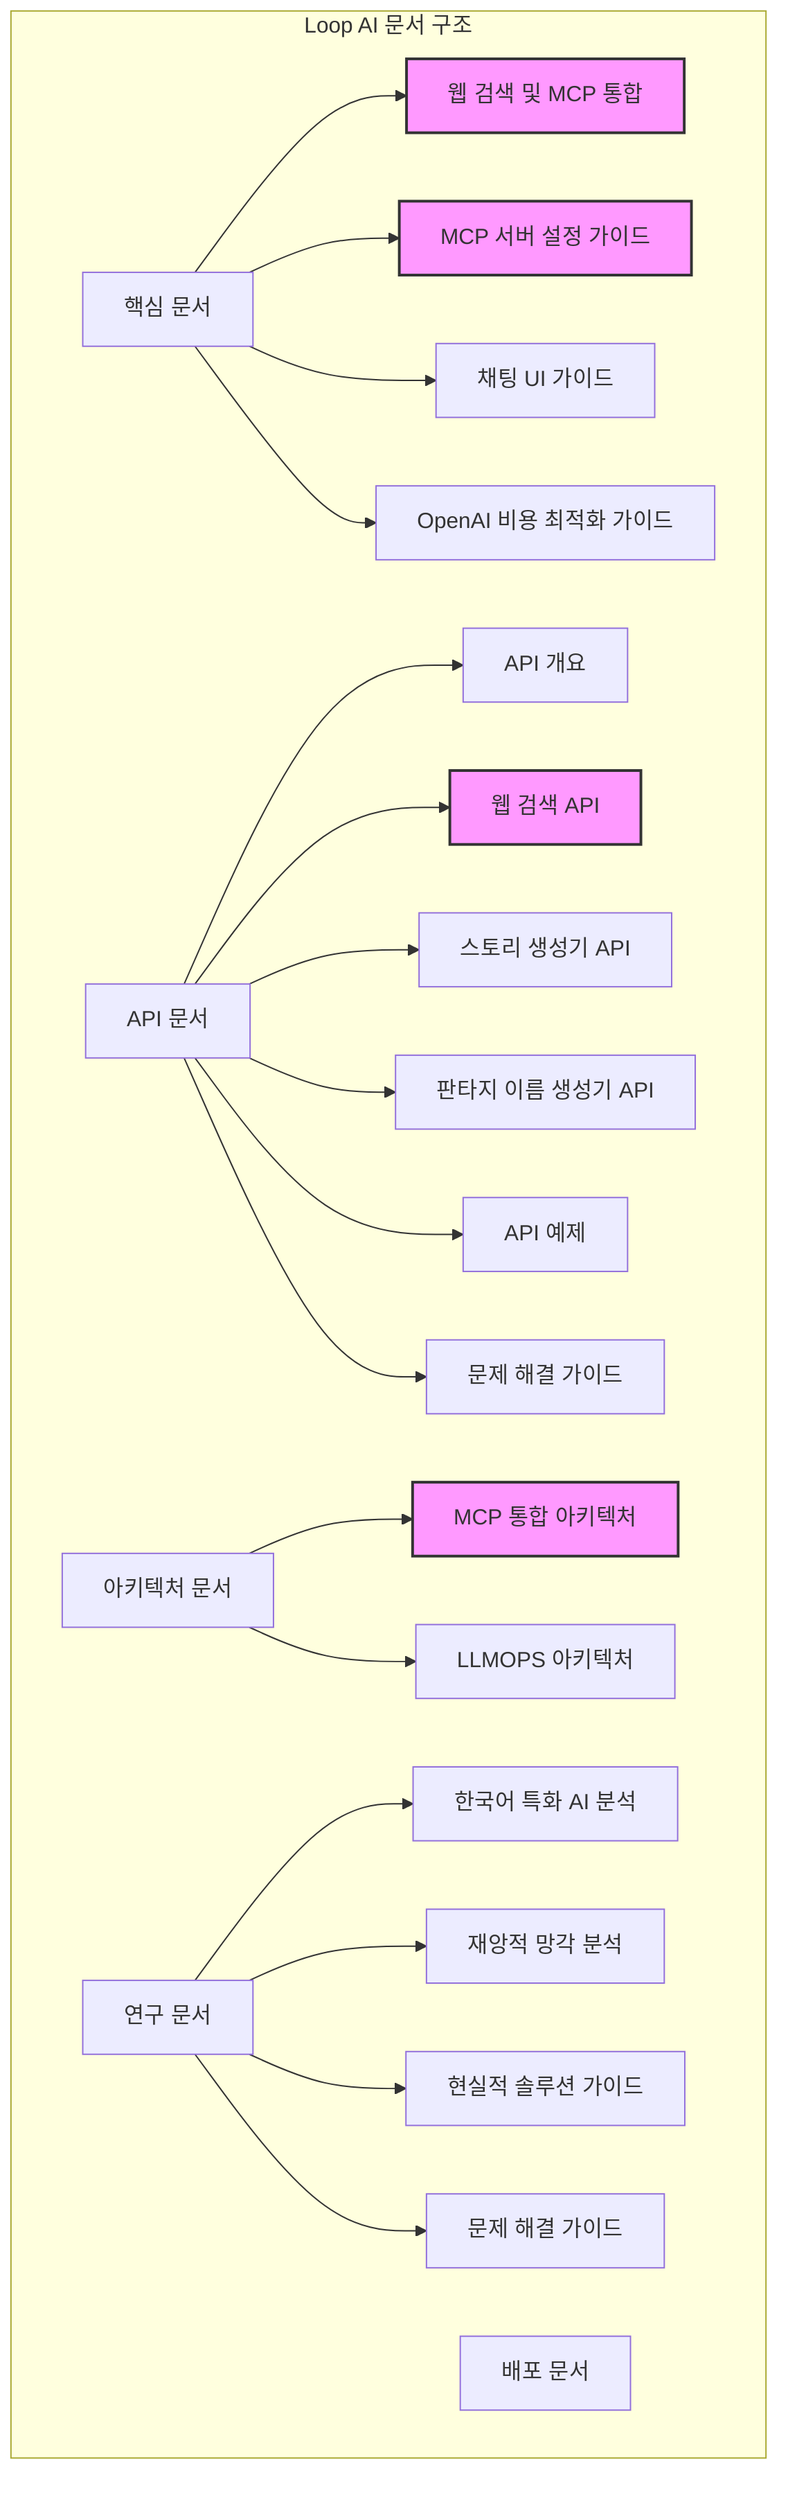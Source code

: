 graph TD
    subgraph "Loop AI 문서 구조"
        Core["핵심 문서"]
        API["API 문서"]
        Arch["아키텍처 문서"]
        Research["연구 문서"]
        Deploy["배포 문서"]
        
        Core --> WebSearch["웹 검색 및 MCP 통합"]
        Core --> MCPSetup["MCP 서버 설정 가이드"]
        Core --> ChatUI["채팅 UI 가이드"]
        Core --> CostOpt["OpenAI 비용 최적화 가이드"]
        
        API --> APIOverview["API 개요"]
        API --> WebSearchAPI["웹 검색 API"]
        API --> StoryAPI["스토리 생성기 API"]
        API --> NameAPI["판타지 이름 생성기 API"]
        API --> Examples["API 예제"]
        API --> Troubleshooting["문제 해결 가이드"]
        
        Arch --> MCPIntegration["MCP 통합 아키텍처"]
        Arch --> LLMOps["LLMOPS 아키텍처"]
        
        Research --> KoreanAI["한국어 특화 AI 분석"]
        Research --> Forgetting["재앙적 망각 분석"]
        Research --> Solutions["현실적 솔루션 가이드"]
        Research --> ResearchTrouble["문제 해결 가이드"]
        
        classDef new fill:#f9f,stroke:#333,stroke-width:2px;
        class WebSearch,MCPSetup,WebSearchAPI,MCPIntegration new;
    end